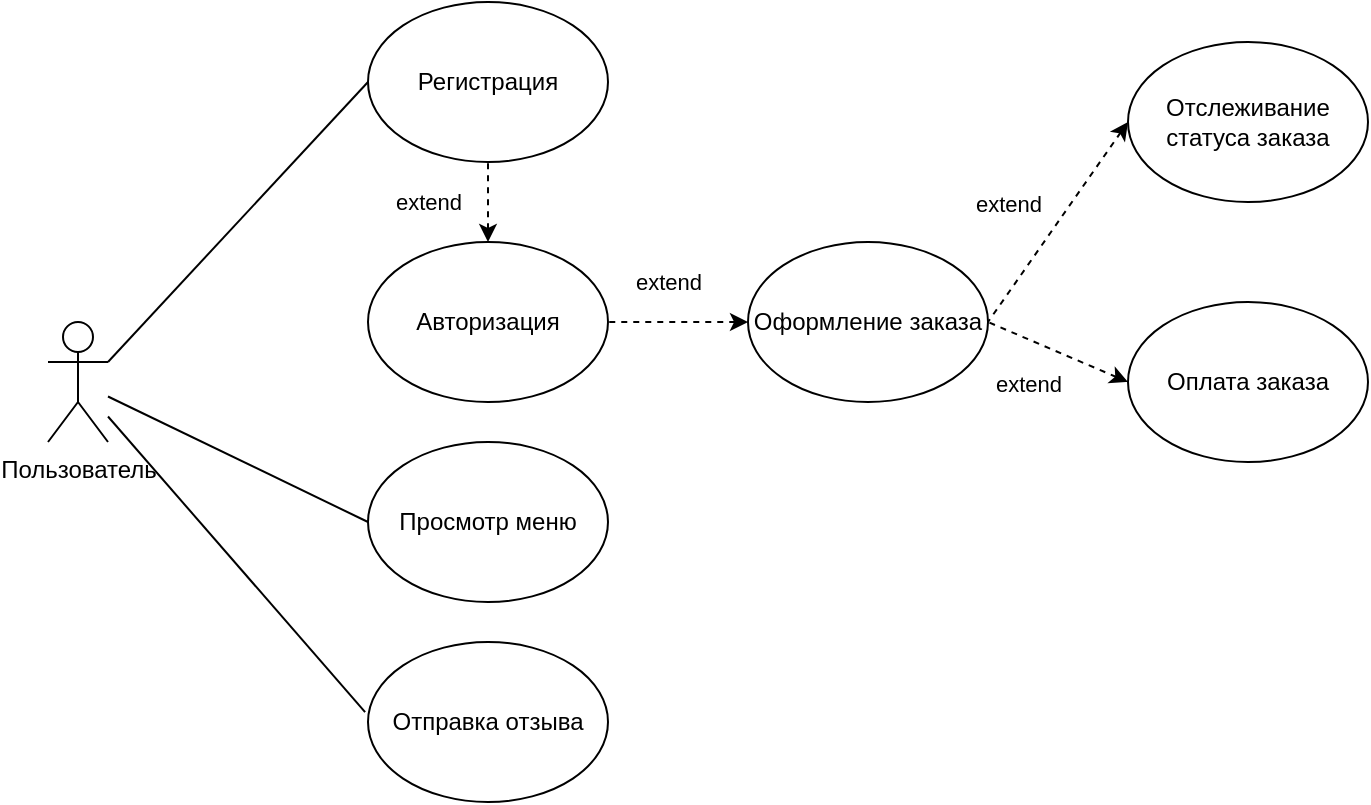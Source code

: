 <mxfile version="24.2.5" type="device">
  <diagram name="Страница — 1" id="AuGcF_zpzdYsLPtJVCLO">
    <mxGraphModel dx="907" dy="664" grid="1" gridSize="10" guides="1" tooltips="1" connect="1" arrows="1" fold="1" page="1" pageScale="1" pageWidth="827" pageHeight="1169" math="0" shadow="0">
      <root>
        <mxCell id="0" />
        <mxCell id="1" parent="0" />
        <mxCell id="qagAchBUlZRsaSPMtyrA-1" value="Пользователь" style="shape=umlActor;verticalLabelPosition=bottom;verticalAlign=top;html=1;outlineConnect=0;" vertex="1" parent="1">
          <mxGeometry x="150" y="300" width="30" height="60" as="geometry" />
        </mxCell>
        <mxCell id="qagAchBUlZRsaSPMtyrA-2" value="Регистрация" style="ellipse;whiteSpace=wrap;html=1;" vertex="1" parent="1">
          <mxGeometry x="310" y="140" width="120" height="80" as="geometry" />
        </mxCell>
        <mxCell id="qagAchBUlZRsaSPMtyrA-3" value="Авторизация" style="ellipse;whiteSpace=wrap;html=1;" vertex="1" parent="1">
          <mxGeometry x="310" y="260" width="120" height="80" as="geometry" />
        </mxCell>
        <mxCell id="qagAchBUlZRsaSPMtyrA-4" value="Просмотр меню" style="ellipse;whiteSpace=wrap;html=1;" vertex="1" parent="1">
          <mxGeometry x="310" y="360" width="120" height="80" as="geometry" />
        </mxCell>
        <mxCell id="qagAchBUlZRsaSPMtyrA-5" value="Отправка отзыва" style="ellipse;whiteSpace=wrap;html=1;" vertex="1" parent="1">
          <mxGeometry x="310" y="460" width="120" height="80" as="geometry" />
        </mxCell>
        <mxCell id="qagAchBUlZRsaSPMtyrA-6" value="Оформление заказа" style="ellipse;whiteSpace=wrap;html=1;" vertex="1" parent="1">
          <mxGeometry x="500" y="260" width="120" height="80" as="geometry" />
        </mxCell>
        <mxCell id="qagAchBUlZRsaSPMtyrA-7" value="Оплата заказа" style="ellipse;whiteSpace=wrap;html=1;" vertex="1" parent="1">
          <mxGeometry x="690" y="290" width="120" height="80" as="geometry" />
        </mxCell>
        <mxCell id="qagAchBUlZRsaSPMtyrA-8" value="Отслеживание статуса заказа" style="ellipse;whiteSpace=wrap;html=1;" vertex="1" parent="1">
          <mxGeometry x="690" y="160" width="120" height="80" as="geometry" />
        </mxCell>
        <mxCell id="qagAchBUlZRsaSPMtyrA-11" value="" style="endArrow=none;html=1;rounded=0;entryX=0;entryY=0.5;entryDx=0;entryDy=0;exitX=1;exitY=0.333;exitDx=0;exitDy=0;exitPerimeter=0;" edge="1" parent="1" source="qagAchBUlZRsaSPMtyrA-1" target="qagAchBUlZRsaSPMtyrA-2">
          <mxGeometry width="50" height="50" relative="1" as="geometry">
            <mxPoint x="420" y="440" as="sourcePoint" />
            <mxPoint x="470" y="390" as="targetPoint" />
          </mxGeometry>
        </mxCell>
        <mxCell id="qagAchBUlZRsaSPMtyrA-12" value="" style="endArrow=none;html=1;rounded=0;entryX=0;entryY=0.5;entryDx=0;entryDy=0;" edge="1" parent="1" source="qagAchBUlZRsaSPMtyrA-1" target="qagAchBUlZRsaSPMtyrA-4">
          <mxGeometry width="50" height="50" relative="1" as="geometry">
            <mxPoint x="190" y="330" as="sourcePoint" />
            <mxPoint x="320" y="190" as="targetPoint" />
          </mxGeometry>
        </mxCell>
        <mxCell id="qagAchBUlZRsaSPMtyrA-13" value="" style="endArrow=none;html=1;rounded=0;entryX=-0.012;entryY=0.438;entryDx=0;entryDy=0;entryPerimeter=0;" edge="1" parent="1" source="qagAchBUlZRsaSPMtyrA-1" target="qagAchBUlZRsaSPMtyrA-5">
          <mxGeometry width="50" height="50" relative="1" as="geometry">
            <mxPoint x="190" y="350" as="sourcePoint" />
            <mxPoint x="320" y="440" as="targetPoint" />
          </mxGeometry>
        </mxCell>
        <mxCell id="qagAchBUlZRsaSPMtyrA-14" value="" style="endArrow=none;dashed=1;html=1;rounded=0;entryX=0.5;entryY=1;entryDx=0;entryDy=0;startArrow=classic;startFill=1;" edge="1" parent="1" source="qagAchBUlZRsaSPMtyrA-3" target="qagAchBUlZRsaSPMtyrA-2">
          <mxGeometry width="50" height="50" relative="1" as="geometry">
            <mxPoint x="420" y="440" as="sourcePoint" />
            <mxPoint x="470" y="390" as="targetPoint" />
          </mxGeometry>
        </mxCell>
        <mxCell id="qagAchBUlZRsaSPMtyrA-16" value="extend" style="edgeLabel;html=1;align=center;verticalAlign=middle;resizable=0;points=[];" vertex="1" connectable="0" parent="qagAchBUlZRsaSPMtyrA-14">
          <mxGeometry x="0.256" y="-2" relative="1" as="geometry">
            <mxPoint x="-32" y="5" as="offset" />
          </mxGeometry>
        </mxCell>
        <mxCell id="qagAchBUlZRsaSPMtyrA-17" value="" style="endArrow=none;dashed=1;html=1;rounded=0;entryX=1;entryY=0.5;entryDx=0;entryDy=0;startArrow=classic;startFill=1;exitX=0;exitY=0.5;exitDx=0;exitDy=0;" edge="1" parent="1" source="qagAchBUlZRsaSPMtyrA-6" target="qagAchBUlZRsaSPMtyrA-3">
          <mxGeometry width="50" height="50" relative="1" as="geometry">
            <mxPoint x="380" y="270" as="sourcePoint" />
            <mxPoint x="380" y="230" as="targetPoint" />
          </mxGeometry>
        </mxCell>
        <mxCell id="qagAchBUlZRsaSPMtyrA-18" value="extend" style="edgeLabel;html=1;align=center;verticalAlign=middle;resizable=0;points=[];" vertex="1" connectable="0" parent="qagAchBUlZRsaSPMtyrA-17">
          <mxGeometry x="0.256" y="-2" relative="1" as="geometry">
            <mxPoint x="4" y="-18" as="offset" />
          </mxGeometry>
        </mxCell>
        <mxCell id="qagAchBUlZRsaSPMtyrA-19" value="" style="endArrow=none;dashed=1;html=1;rounded=0;entryX=1;entryY=0.5;entryDx=0;entryDy=0;startArrow=classic;startFill=1;exitX=0;exitY=0.5;exitDx=0;exitDy=0;" edge="1" parent="1" source="qagAchBUlZRsaSPMtyrA-8" target="qagAchBUlZRsaSPMtyrA-6">
          <mxGeometry width="50" height="50" relative="1" as="geometry">
            <mxPoint x="510" y="310" as="sourcePoint" />
            <mxPoint x="440" y="310" as="targetPoint" />
          </mxGeometry>
        </mxCell>
        <mxCell id="qagAchBUlZRsaSPMtyrA-20" value="extend" style="edgeLabel;html=1;align=center;verticalAlign=middle;resizable=0;points=[];" vertex="1" connectable="0" parent="qagAchBUlZRsaSPMtyrA-19">
          <mxGeometry x="0.256" y="-2" relative="1" as="geometry">
            <mxPoint x="-15" y="-21" as="offset" />
          </mxGeometry>
        </mxCell>
        <mxCell id="qagAchBUlZRsaSPMtyrA-21" value="" style="endArrow=none;dashed=1;html=1;rounded=0;entryX=1;entryY=0.5;entryDx=0;entryDy=0;startArrow=classic;startFill=1;exitX=0;exitY=0.5;exitDx=0;exitDy=0;" edge="1" parent="1" source="qagAchBUlZRsaSPMtyrA-7" target="qagAchBUlZRsaSPMtyrA-6">
          <mxGeometry width="50" height="50" relative="1" as="geometry">
            <mxPoint x="700" y="210" as="sourcePoint" />
            <mxPoint x="630" y="310" as="targetPoint" />
          </mxGeometry>
        </mxCell>
        <mxCell id="qagAchBUlZRsaSPMtyrA-22" value="extend" style="edgeLabel;html=1;align=center;verticalAlign=middle;resizable=0;points=[];" vertex="1" connectable="0" parent="qagAchBUlZRsaSPMtyrA-21">
          <mxGeometry x="0.256" y="-2" relative="1" as="geometry">
            <mxPoint x="-7" y="21" as="offset" />
          </mxGeometry>
        </mxCell>
      </root>
    </mxGraphModel>
  </diagram>
</mxfile>
